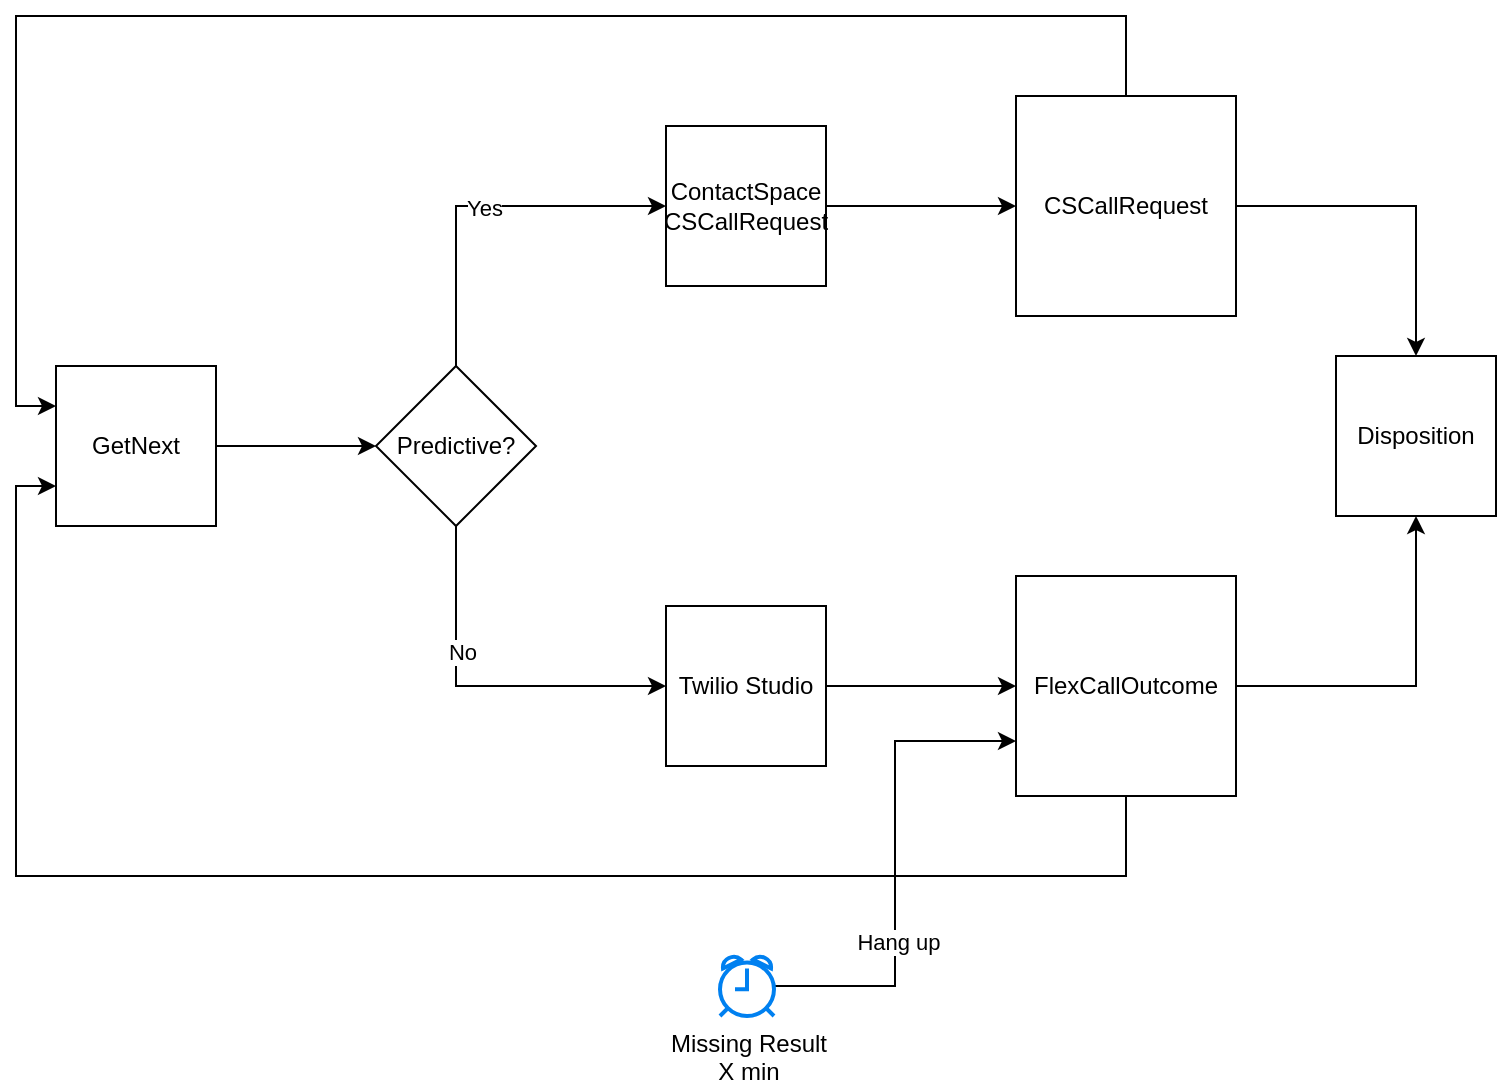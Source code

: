 <mxfile version="17.2.5" type="github"><diagram id="9_IlU9dXBKWWWHWyiEkQ" name="Page-1"><mxGraphModel dx="1699" dy="1078" grid="1" gridSize="10" guides="1" tooltips="1" connect="1" arrows="1" fold="1" page="1" pageScale="1" pageWidth="850" pageHeight="1100" math="0" shadow="0"><root><mxCell id="0"/><mxCell id="1" parent="0"/><mxCell id="D-eX60lVFNXrvFSf2O7x-3" value="" style="edgeStyle=orthogonalEdgeStyle;rounded=0;orthogonalLoop=1;jettySize=auto;html=1;" edge="1" parent="1" source="D-eX60lVFNXrvFSf2O7x-1" target="D-eX60lVFNXrvFSf2O7x-2"><mxGeometry relative="1" as="geometry"/></mxCell><mxCell id="D-eX60lVFNXrvFSf2O7x-1" value="GetNext" style="whiteSpace=wrap;html=1;aspect=fixed;" vertex="1" parent="1"><mxGeometry x="100" y="375" width="80" height="80" as="geometry"/></mxCell><mxCell id="D-eX60lVFNXrvFSf2O7x-5" style="edgeStyle=orthogonalEdgeStyle;rounded=0;orthogonalLoop=1;jettySize=auto;html=1;entryX=0;entryY=0.5;entryDx=0;entryDy=0;" edge="1" parent="1" source="D-eX60lVFNXrvFSf2O7x-2" target="D-eX60lVFNXrvFSf2O7x-4"><mxGeometry relative="1" as="geometry"><Array as="points"><mxPoint x="300" y="295"/></Array></mxGeometry></mxCell><mxCell id="D-eX60lVFNXrvFSf2O7x-15" value="Yes" style="edgeLabel;html=1;align=center;verticalAlign=middle;resizable=0;points=[];" vertex="1" connectable="0" parent="D-eX60lVFNXrvFSf2O7x-5"><mxGeometry relative="1" as="geometry"><mxPoint x="1" y="1" as="offset"/></mxGeometry></mxCell><mxCell id="D-eX60lVFNXrvFSf2O7x-7" style="edgeStyle=orthogonalEdgeStyle;rounded=0;orthogonalLoop=1;jettySize=auto;html=1;entryX=0;entryY=0.5;entryDx=0;entryDy=0;" edge="1" parent="1" source="D-eX60lVFNXrvFSf2O7x-2" target="D-eX60lVFNXrvFSf2O7x-6"><mxGeometry relative="1" as="geometry"><Array as="points"><mxPoint x="300" y="535"/></Array></mxGeometry></mxCell><mxCell id="D-eX60lVFNXrvFSf2O7x-14" value="No" style="edgeLabel;html=1;align=center;verticalAlign=middle;resizable=0;points=[];" vertex="1" connectable="0" parent="D-eX60lVFNXrvFSf2O7x-7"><mxGeometry x="-0.324" y="3" relative="1" as="geometry"><mxPoint as="offset"/></mxGeometry></mxCell><mxCell id="D-eX60lVFNXrvFSf2O7x-2" value="Predictive?" style="rhombus;whiteSpace=wrap;html=1;" vertex="1" parent="1"><mxGeometry x="260" y="375" width="80" height="80" as="geometry"/></mxCell><mxCell id="D-eX60lVFNXrvFSf2O7x-11" style="edgeStyle=orthogonalEdgeStyle;rounded=0;orthogonalLoop=1;jettySize=auto;html=1;entryX=0;entryY=0.5;entryDx=0;entryDy=0;" edge="1" parent="1" source="D-eX60lVFNXrvFSf2O7x-4" target="D-eX60lVFNXrvFSf2O7x-10"><mxGeometry relative="1" as="geometry"/></mxCell><mxCell id="D-eX60lVFNXrvFSf2O7x-4" value="ContactSpace&lt;br&gt;CSCallRequest" style="whiteSpace=wrap;html=1;aspect=fixed;" vertex="1" parent="1"><mxGeometry x="405" y="255" width="80" height="80" as="geometry"/></mxCell><mxCell id="D-eX60lVFNXrvFSf2O7x-26" style="edgeStyle=orthogonalEdgeStyle;rounded=0;orthogonalLoop=1;jettySize=auto;html=1;entryX=0;entryY=0.5;entryDx=0;entryDy=0;" edge="1" parent="1" source="D-eX60lVFNXrvFSf2O7x-6" target="D-eX60lVFNXrvFSf2O7x-8"><mxGeometry relative="1" as="geometry"><mxPoint x="570" y="535" as="targetPoint"/></mxGeometry></mxCell><mxCell id="D-eX60lVFNXrvFSf2O7x-6" value="Twilio Studio" style="whiteSpace=wrap;html=1;aspect=fixed;" vertex="1" parent="1"><mxGeometry x="405" y="495" width="80" height="80" as="geometry"/></mxCell><mxCell id="D-eX60lVFNXrvFSf2O7x-13" style="edgeStyle=orthogonalEdgeStyle;rounded=0;orthogonalLoop=1;jettySize=auto;html=1;entryX=0;entryY=0.75;entryDx=0;entryDy=0;" edge="1" parent="1" source="D-eX60lVFNXrvFSf2O7x-8" target="D-eX60lVFNXrvFSf2O7x-1"><mxGeometry relative="1" as="geometry"><Array as="points"><mxPoint x="635" y="630"/><mxPoint x="80" y="630"/><mxPoint x="80" y="435"/></Array></mxGeometry></mxCell><mxCell id="D-eX60lVFNXrvFSf2O7x-21" style="edgeStyle=orthogonalEdgeStyle;rounded=0;orthogonalLoop=1;jettySize=auto;html=1;" edge="1" parent="1" source="D-eX60lVFNXrvFSf2O7x-8" target="D-eX60lVFNXrvFSf2O7x-19"><mxGeometry relative="1" as="geometry"/></mxCell><mxCell id="D-eX60lVFNXrvFSf2O7x-8" value="FlexCallOutcome" style="whiteSpace=wrap;html=1;aspect=fixed;" vertex="1" parent="1"><mxGeometry x="580" y="480" width="110" height="110" as="geometry"/></mxCell><mxCell id="D-eX60lVFNXrvFSf2O7x-12" style="edgeStyle=orthogonalEdgeStyle;rounded=0;orthogonalLoop=1;jettySize=auto;html=1;entryX=0;entryY=0.25;entryDx=0;entryDy=0;" edge="1" parent="1" source="D-eX60lVFNXrvFSf2O7x-10" target="D-eX60lVFNXrvFSf2O7x-1"><mxGeometry relative="1" as="geometry"><Array as="points"><mxPoint x="635" y="200"/><mxPoint x="80" y="200"/><mxPoint x="80" y="395"/></Array></mxGeometry></mxCell><mxCell id="D-eX60lVFNXrvFSf2O7x-20" style="edgeStyle=orthogonalEdgeStyle;rounded=0;orthogonalLoop=1;jettySize=auto;html=1;" edge="1" parent="1" source="D-eX60lVFNXrvFSf2O7x-10" target="D-eX60lVFNXrvFSf2O7x-19"><mxGeometry relative="1" as="geometry"/></mxCell><mxCell id="D-eX60lVFNXrvFSf2O7x-10" value="CSCallRequest" style="whiteSpace=wrap;html=1;aspect=fixed;" vertex="1" parent="1"><mxGeometry x="580" y="240" width="110" height="110" as="geometry"/></mxCell><mxCell id="D-eX60lVFNXrvFSf2O7x-17" style="edgeStyle=orthogonalEdgeStyle;rounded=0;orthogonalLoop=1;jettySize=auto;html=1;entryX=0;entryY=0.75;entryDx=0;entryDy=0;" edge="1" parent="1" source="D-eX60lVFNXrvFSf2O7x-16" target="D-eX60lVFNXrvFSf2O7x-8"><mxGeometry relative="1" as="geometry"/></mxCell><mxCell id="D-eX60lVFNXrvFSf2O7x-18" value="Hang up" style="edgeLabel;html=1;align=center;verticalAlign=middle;resizable=0;points=[];" vertex="1" connectable="0" parent="D-eX60lVFNXrvFSf2O7x-17"><mxGeometry x="-0.322" relative="1" as="geometry"><mxPoint x="1" as="offset"/></mxGeometry></mxCell><mxCell id="D-eX60lVFNXrvFSf2O7x-16" value="Missing Result&lt;br&gt;X min" style="html=1;verticalLabelPosition=bottom;align=center;labelBackgroundColor=#ffffff;verticalAlign=top;strokeWidth=2;strokeColor=#0080F0;shadow=0;dashed=0;shape=mxgraph.ios7.icons.alarm_clock;" vertex="1" parent="1"><mxGeometry x="432" y="670" width="27" height="30" as="geometry"/></mxCell><mxCell id="D-eX60lVFNXrvFSf2O7x-19" value="Disposition" style="whiteSpace=wrap;html=1;aspect=fixed;" vertex="1" parent="1"><mxGeometry x="740" y="370" width="80" height="80" as="geometry"/></mxCell></root></mxGraphModel></diagram></mxfile>